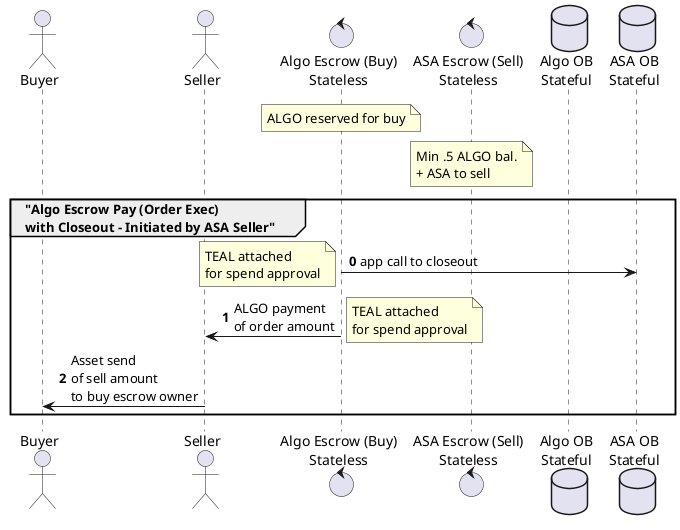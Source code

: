 @startuml
actor Buyer
actor Seller
control "Algo Escrow (Buy)\nStateless" as AlgoEscrow
control "ASA Escrow (Sell)\nStateless" as ASAEscrow
database "Algo OB\nStateful" as AlgoOB
database "ASA OB\nStateful" as ASAOB
note over AlgoEscrow: ALGO reserved for buy
note over ASAEscrow: Min .5 ALGO bal.\n+ ASA to sell

group "Algo Escrow Pay (Order Exec)\nwith Closeout - Initiated by ASA Seller"
autonumber 0
AlgoEscrow -> ASAOB: app call to closeout
note left: TEAL attached\nfor spend approval
AlgoEscrow -> Seller: ALGO payment\nof order amount
note right: TEAL attached\nfor spend approval
Seller -> Buyer: Asset send\nof sell amount\nto buy escrow owner
end

@enduml
